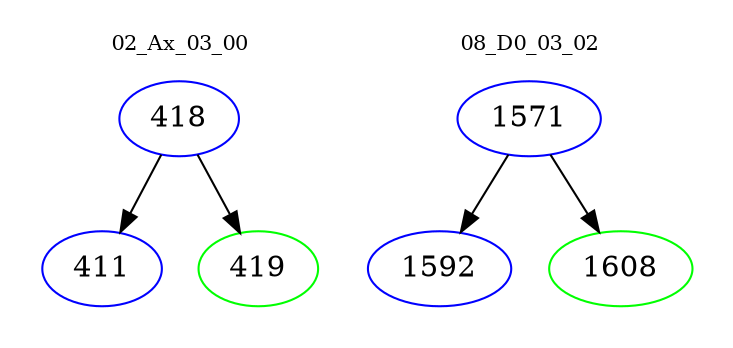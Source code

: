 digraph{
subgraph cluster_0 {
color = white
label = "02_Ax_03_00";
fontsize=10;
T0_418 [label="418", color="blue"]
T0_418 -> T0_411 [color="black"]
T0_411 [label="411", color="blue"]
T0_418 -> T0_419 [color="black"]
T0_419 [label="419", color="green"]
}
subgraph cluster_1 {
color = white
label = "08_D0_03_02";
fontsize=10;
T1_1571 [label="1571", color="blue"]
T1_1571 -> T1_1592 [color="black"]
T1_1592 [label="1592", color="blue"]
T1_1571 -> T1_1608 [color="black"]
T1_1608 [label="1608", color="green"]
}
}
